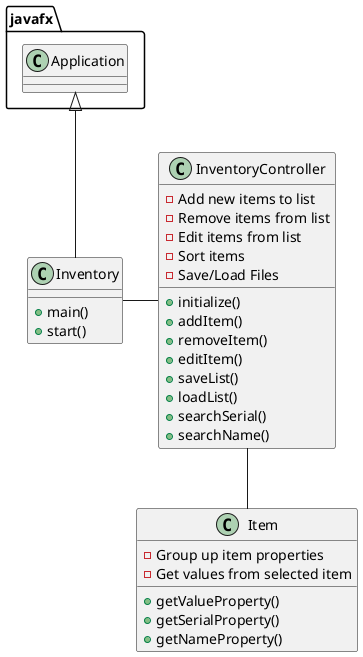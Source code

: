 @startuml
'https://plantuml.com/class-diagram

class Inventory {
    + main()
    + start()
}

class InventoryController {
    - Add new items to list
    - Remove items from list
    - Edit items from list
    - Sort items
    - Save/Load Files

    + initialize()
    + addItem()
    + removeItem()
    + editItem()
    + saveList()
    + loadList()
    + searchSerial()
    + searchName()
}

class Item {
    - Group up item properties
    - Get values from selected item

    + getValueProperty()
    + getSerialProperty()
    + getNameProperty()

}



javafx.Application  <|-- Inventory
Inventory - InventoryController
InventoryController -- Item

@enduml